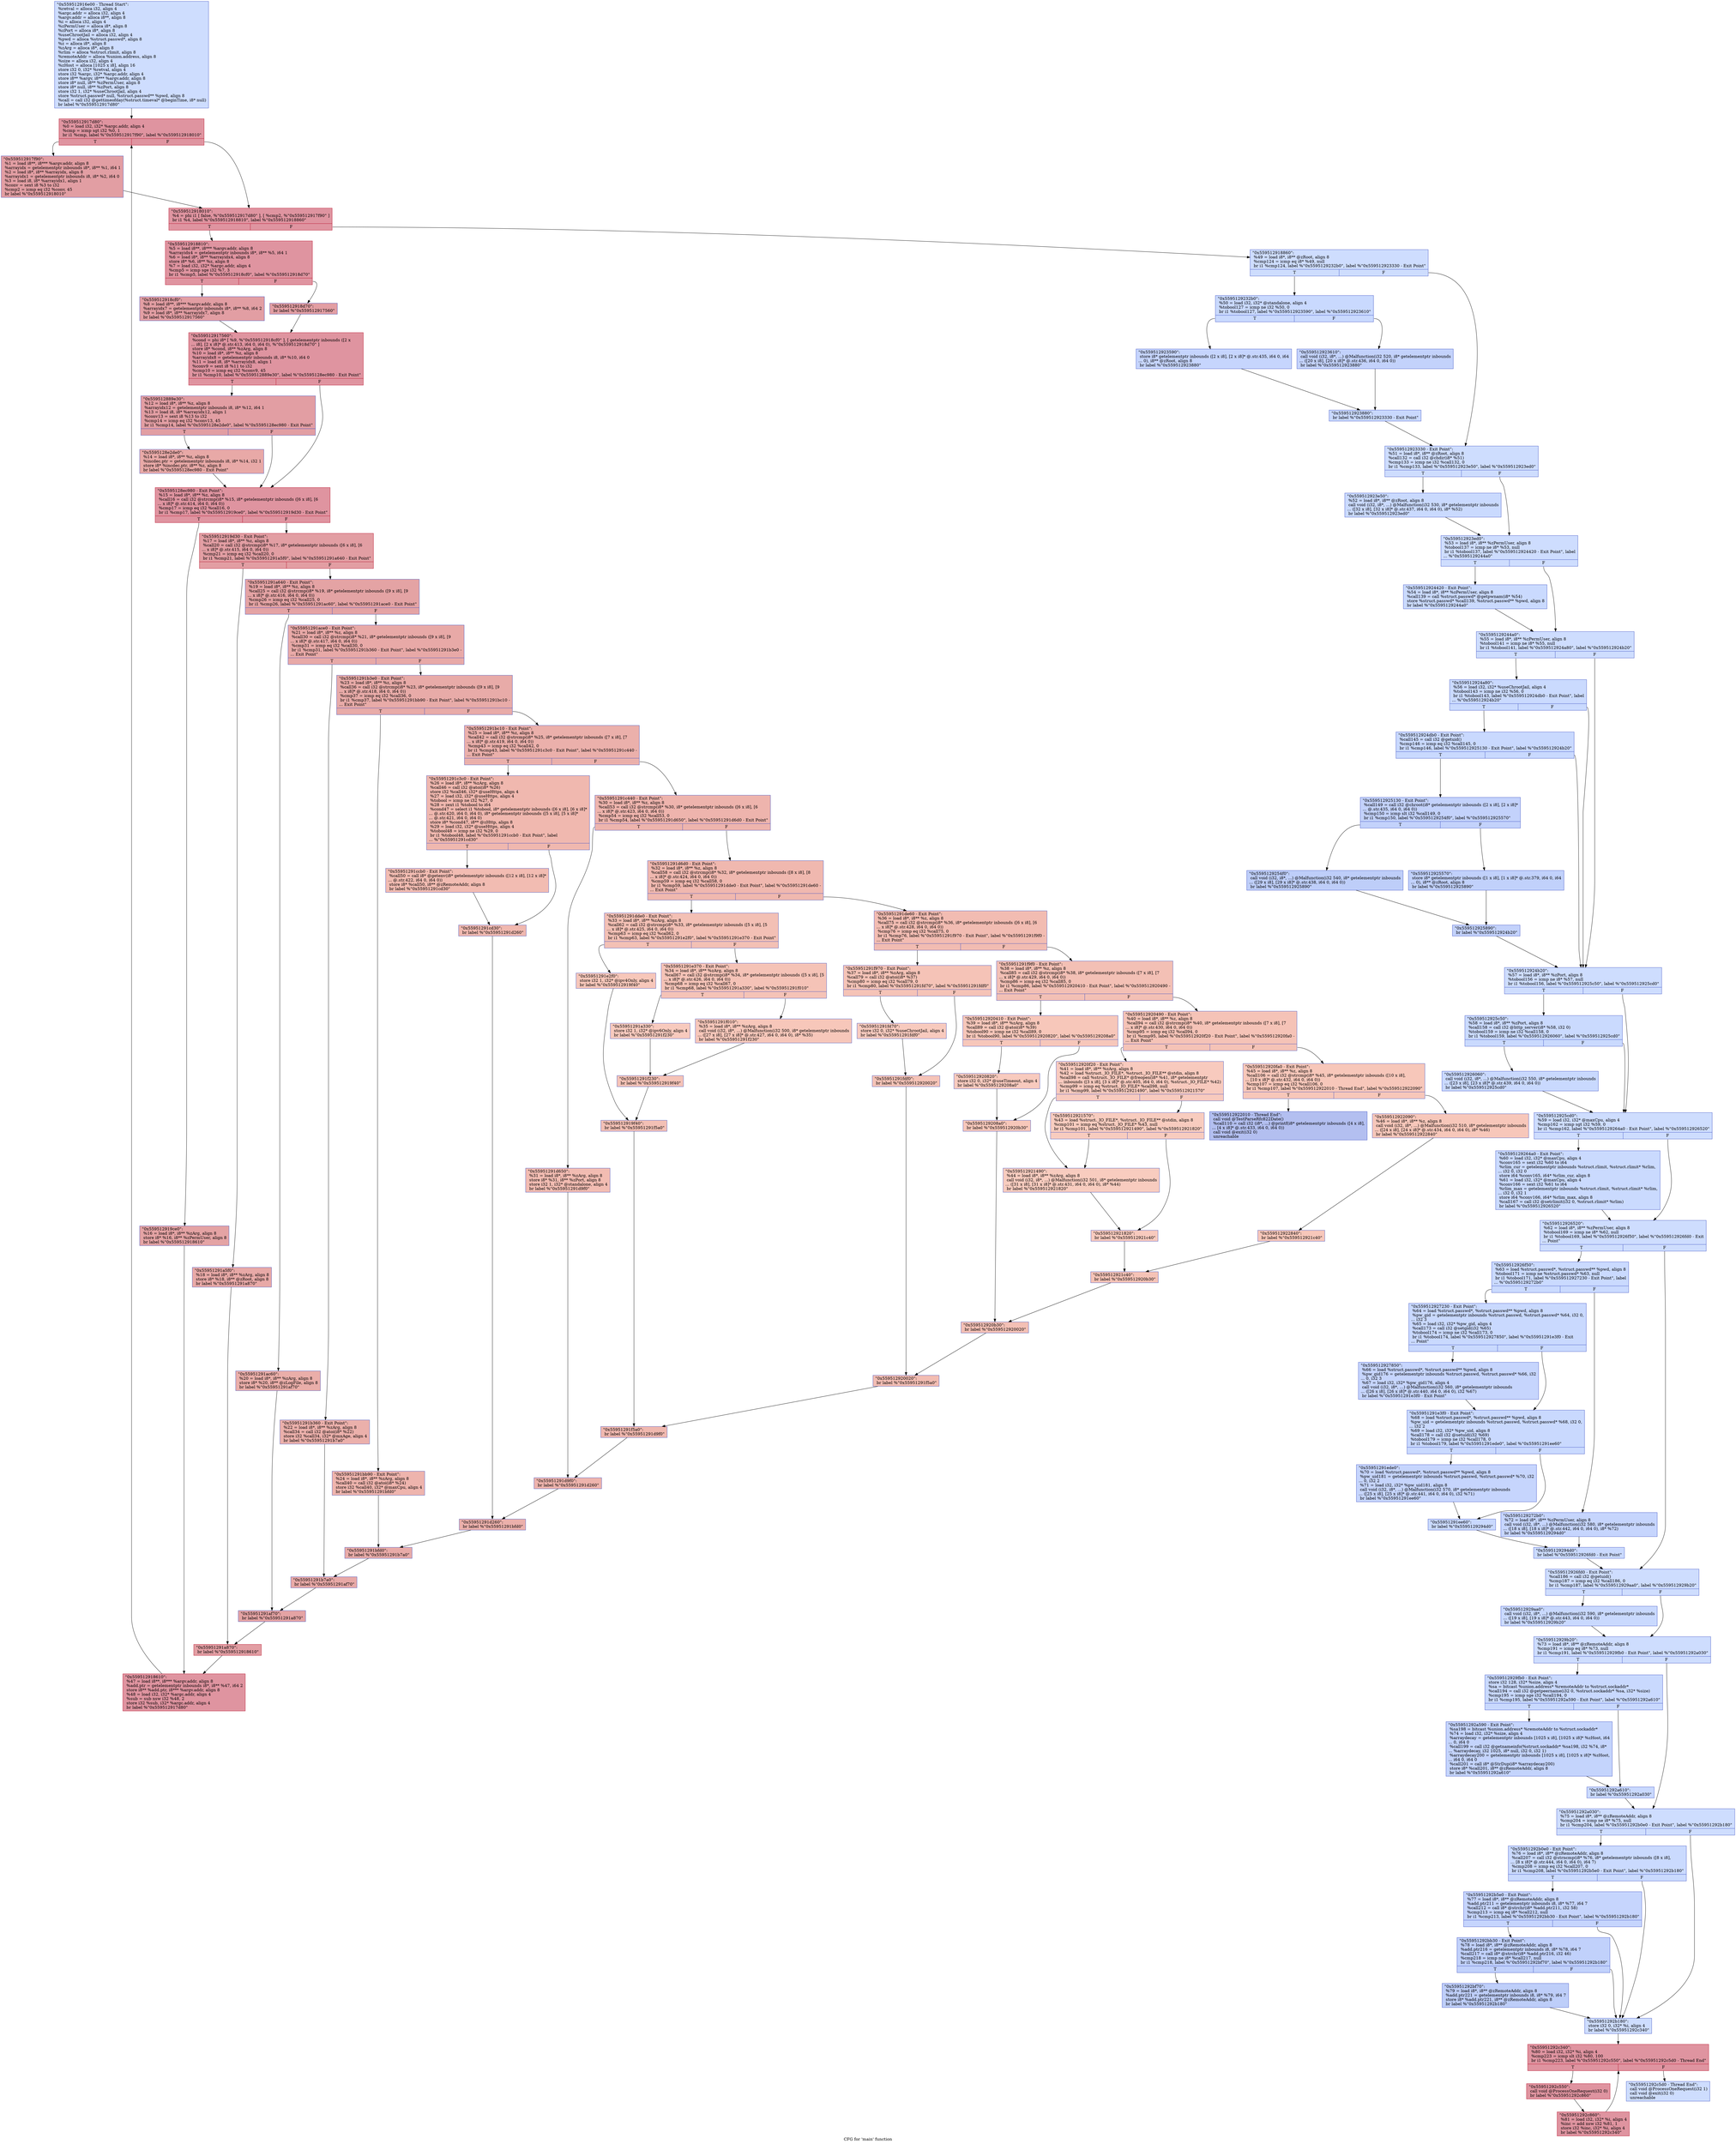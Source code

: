 digraph "CFG for 'main' function" {
	label="CFG for 'main' function";

	Node0x559512916e00 [shape=record,color="#3d50c3ff", style=filled, fillcolor="#8fb1fe70",label="{\"0x559512916e00 - Thread Start\":\l  %retval = alloca i32, align 4\l  %argc.addr = alloca i32, align 4\l  %argv.addr = alloca i8**, align 8\l  %i = alloca i32, align 4\l  %zPermUser = alloca i8*, align 8\l  %zPort = alloca i8*, align 8\l  %useChrootJail = alloca i32, align 4\l  %pwd = alloca %struct.passwd*, align 8\l  %z = alloca i8*, align 8\l  %zArg = alloca i8*, align 8\l  %rlim = alloca %struct.rlimit, align 8\l  %remoteAddr = alloca %union.address, align 8\l  %size = alloca i32, align 4\l  %zHost = alloca [1025 x i8], align 16\l  store i32 0, i32* %retval, align 4\l  store i32 %argc, i32* %argc.addr, align 4\l  store i8** %argv, i8*** %argv.addr, align 8\l  store i8* null, i8** %zPermUser, align 8\l  store i8* null, i8** %zPort, align 8\l  store i32 1, i32* %useChrootJail, align 4\l  store %struct.passwd* null, %struct.passwd** %pwd, align 8\l  %call = call i32 @gettimeofday(%struct.timeval* @beginTime, i8* null)\l  br label %\"0x559512917d80\"\l}"];
	Node0x559512916e00 -> Node0x559512917d80;
	Node0x559512917d80 [shape=record,color="#b70d28ff", style=filled, fillcolor="#b70d2870",label="{\"0x559512917d80\":                                 \l  %0 = load i32, i32* %argc.addr, align 4\l  %cmp = icmp sgt i32 %0, 1\l  br i1 %cmp, label %\"0x559512917f90\", label %\"0x559512918010\"\l|{<s0>T|<s1>F}}"];
	Node0x559512917d80:s0 -> Node0x559512917f90;
	Node0x559512917d80:s1 -> Node0x559512918010;
	Node0x559512917f90 [shape=record,color="#3d50c3ff", style=filled, fillcolor="#be242e70",label="{\"0x559512917f90\":                                 \l  %1 = load i8**, i8*** %argv.addr, align 8\l  %arrayidx = getelementptr inbounds i8*, i8** %1, i64 1\l  %2 = load i8*, i8** %arrayidx, align 8\l  %arrayidx1 = getelementptr inbounds i8, i8* %2, i64 0\l  %3 = load i8, i8* %arrayidx1, align 1\l  %conv = sext i8 %3 to i32\l  %cmp2 = icmp eq i32 %conv, 45\l  br label %\"0x559512918010\"\l}"];
	Node0x559512917f90 -> Node0x559512918010;
	Node0x559512918010 [shape=record,color="#b70d28ff", style=filled, fillcolor="#b70d2870",label="{\"0x559512918010\":                                 \l  %4 = phi i1 [ false, %\"0x559512917d80\" ], [ %cmp2, %\"0x559512917f90\" ]\l  br i1 %4, label %\"0x559512918810\", label %\"0x559512918860\"\l|{<s0>T|<s1>F}}"];
	Node0x559512918010:s0 -> Node0x559512918810;
	Node0x559512918010:s1 -> Node0x559512918860;
	Node0x559512918810 [shape=record,color="#b70d28ff", style=filled, fillcolor="#b70d2870",label="{\"0x559512918810\":                                 \l  %5 = load i8**, i8*** %argv.addr, align 8\l  %arrayidx4 = getelementptr inbounds i8*, i8** %5, i64 1\l  %6 = load i8*, i8** %arrayidx4, align 8\l  store i8* %6, i8** %z, align 8\l  %7 = load i32, i32* %argc.addr, align 4\l  %cmp5 = icmp sge i32 %7, 3\l  br i1 %cmp5, label %\"0x559512918cf0\", label %\"0x559512918d70\"\l|{<s0>T|<s1>F}}"];
	Node0x559512918810:s0 -> Node0x559512918cf0;
	Node0x559512918810:s1 -> Node0x559512918d70;
	Node0x559512918cf0 [shape=record,color="#3d50c3ff", style=filled, fillcolor="#be242e70",label="{\"0x559512918cf0\":                                 \l  %8 = load i8**, i8*** %argv.addr, align 8\l  %arrayidx7 = getelementptr inbounds i8*, i8** %8, i64 2\l  %9 = load i8*, i8** %arrayidx7, align 8\l  br label %\"0x559512917560\"\l}"];
	Node0x559512918cf0 -> Node0x559512917560;
	Node0x559512918d70 [shape=record,color="#3d50c3ff", style=filled, fillcolor="#be242e70",label="{\"0x559512918d70\":                                 \l  br label %\"0x559512917560\"\l}"];
	Node0x559512918d70 -> Node0x559512917560;
	Node0x559512917560 [shape=record,color="#b70d28ff", style=filled, fillcolor="#b70d2870",label="{\"0x559512917560\":                                 \l  %cond = phi i8* [ %9, %\"0x559512918cf0\" ], [ getelementptr inbounds ([2 x\l... i8], [2 x i8]* @.str.413, i64 0, i64 0), %\"0x559512918d70\" ]\l  store i8* %cond, i8** %zArg, align 8\l  %10 = load i8*, i8** %z, align 8\l  %arrayidx8 = getelementptr inbounds i8, i8* %10, i64 0\l  %11 = load i8, i8* %arrayidx8, align 1\l  %conv9 = sext i8 %11 to i32\l  %cmp10 = icmp eq i32 %conv9, 45\l  br i1 %cmp10, label %\"0x559512889e30\", label %\"0x5595128ec980 - Exit Point\"\l|{<s0>T|<s1>F}}"];
	Node0x559512917560:s0 -> Node0x559512889e30;
	Node0x559512917560:s1 -> Node0x5595128ec980;
	Node0x559512889e30 [shape=record,color="#3d50c3ff", style=filled, fillcolor="#be242e70",label="{\"0x559512889e30\":                                 \l  %12 = load i8*, i8** %z, align 8\l  %arrayidx12 = getelementptr inbounds i8, i8* %12, i64 1\l  %13 = load i8, i8* %arrayidx12, align 1\l  %conv13 = sext i8 %13 to i32\l  %cmp14 = icmp eq i32 %conv13, 45\l  br i1 %cmp14, label %\"0x5595128e2de0\", label %\"0x5595128ec980 - Exit Point\"\l|{<s0>T|<s1>F}}"];
	Node0x559512889e30:s0 -> Node0x5595128e2de0;
	Node0x559512889e30:s1 -> Node0x5595128ec980;
	Node0x5595128e2de0 [shape=record,color="#3d50c3ff", style=filled, fillcolor="#ca3b3770",label="{\"0x5595128e2de0\":                                 \l  %14 = load i8*, i8** %z, align 8\l  %incdec.ptr = getelementptr inbounds i8, i8* %14, i32 1\l  store i8* %incdec.ptr, i8** %z, align 8\l  br label %\"0x5595128ec980 - Exit Point\"\l}"];
	Node0x5595128e2de0 -> Node0x5595128ec980;
	Node0x5595128ec980 [shape=record,color="#b70d28ff", style=filled, fillcolor="#b70d2870",label="{\"0x5595128ec980 - Exit Point\":                    \l  %15 = load i8*, i8** %z, align 8\l  %call16 = call i32 @strcmp(i8* %15, i8* getelementptr inbounds ([6 x i8], [6\l... x i8]* @.str.414, i64 0, i64 0))\l  %cmp17 = icmp eq i32 %call16, 0\l  br i1 %cmp17, label %\"0x559512919ce0\", label %\"0x559512919d30 - Exit Point\"\l|{<s0>T|<s1>F}}"];
	Node0x5595128ec980:s0 -> Node0x559512919ce0;
	Node0x5595128ec980:s1 -> Node0x559512919d30;
	Node0x559512919ce0 [shape=record,color="#3d50c3ff", style=filled, fillcolor="#c32e3170",label="{\"0x559512919ce0\":                                 \l  %16 = load i8*, i8** %zArg, align 8\l  store i8* %16, i8** %zPermUser, align 8\l  br label %\"0x559512918610\"\l}"];
	Node0x559512919ce0 -> Node0x559512918610;
	Node0x559512919d30 [shape=record,color="#b70d28ff", style=filled, fillcolor="#be242e70",label="{\"0x559512919d30 - Exit Point\":                    \l  %17 = load i8*, i8** %z, align 8\l  %call20 = call i32 @strcmp(i8* %17, i8* getelementptr inbounds ([6 x i8], [6\l... x i8]* @.str.415, i64 0, i64 0))\l  %cmp21 = icmp eq i32 %call20, 0\l  br i1 %cmp21, label %\"0x55951291a5f0\", label %\"0x55951291a640 - Exit Point\"\l|{<s0>T|<s1>F}}"];
	Node0x559512919d30:s0 -> Node0x55951291a5f0;
	Node0x559512919d30:s1 -> Node0x55951291a640;
	Node0x55951291a5f0 [shape=record,color="#3d50c3ff", style=filled, fillcolor="#ca3b3770",label="{\"0x55951291a5f0\":                                 \l  %18 = load i8*, i8** %zArg, align 8\l  store i8* %18, i8** @zRoot, align 8\l  br label %\"0x55951291a870\"\l}"];
	Node0x55951291a5f0 -> Node0x55951291a870;
	Node0x55951291a640 [shape=record,color="#3d50c3ff", style=filled, fillcolor="#c32e3170",label="{\"0x55951291a640 - Exit Point\":                    \l  %19 = load i8*, i8** %z, align 8\l  %call25 = call i32 @strcmp(i8* %19, i8* getelementptr inbounds ([9 x i8], [9\l... x i8]* @.str.416, i64 0, i64 0))\l  %cmp26 = icmp eq i32 %call25, 0\l  br i1 %cmp26, label %\"0x55951291ac60\", label %\"0x55951291ace0 - Exit Point\"\l|{<s0>T|<s1>F}}"];
	Node0x55951291a640:s0 -> Node0x55951291ac60;
	Node0x55951291a640:s1 -> Node0x55951291ace0;
	Node0x55951291ac60 [shape=record,color="#3d50c3ff", style=filled, fillcolor="#d0473d70",label="{\"0x55951291ac60\":                                 \l  %20 = load i8*, i8** %zArg, align 8\l  store i8* %20, i8** @zLogFile, align 8\l  br label %\"0x55951291af70\"\l}"];
	Node0x55951291ac60 -> Node0x55951291af70;
	Node0x55951291ace0 [shape=record,color="#3d50c3ff", style=filled, fillcolor="#ca3b3770",label="{\"0x55951291ace0 - Exit Point\":                    \l  %21 = load i8*, i8** %z, align 8\l  %call30 = call i32 @strcmp(i8* %21, i8* getelementptr inbounds ([9 x i8], [9\l... x i8]* @.str.417, i64 0, i64 0))\l  %cmp31 = icmp eq i32 %call30, 0\l  br i1 %cmp31, label %\"0x55951291b360 - Exit Point\", label %\"0x55951291b3e0 -\l... Exit Point\"\l|{<s0>T|<s1>F}}"];
	Node0x55951291ace0:s0 -> Node0x55951291b360;
	Node0x55951291ace0:s1 -> Node0x55951291b3e0;
	Node0x55951291b360 [shape=record,color="#3d50c3ff", style=filled, fillcolor="#d24b4070",label="{\"0x55951291b360 - Exit Point\":                    \l  %22 = load i8*, i8** %zArg, align 8\l  %call34 = call i32 @atoi(i8* %22)\l  store i32 %call34, i32* @mxAge, align 4\l  br label %\"0x55951291b7a0\"\l}"];
	Node0x55951291b360 -> Node0x55951291b7a0;
	Node0x55951291b3e0 [shape=record,color="#3d50c3ff", style=filled, fillcolor="#cc403a70",label="{\"0x55951291b3e0 - Exit Point\":                    \l  %23 = load i8*, i8** %z, align 8\l  %call36 = call i32 @strcmp(i8* %23, i8* getelementptr inbounds ([9 x i8], [9\l... x i8]* @.str.418, i64 0, i64 0))\l  %cmp37 = icmp eq i32 %call36, 0\l  br i1 %cmp37, label %\"0x55951291bb90 - Exit Point\", label %\"0x55951291bc10 -\l... Exit Point\"\l|{<s0>T|<s1>F}}"];
	Node0x55951291b3e0:s0 -> Node0x55951291bb90;
	Node0x55951291b3e0:s1 -> Node0x55951291bc10;
	Node0x55951291bb90 [shape=record,color="#3d50c3ff", style=filled, fillcolor="#d8564670",label="{\"0x55951291bb90 - Exit Point\":                    \l  %24 = load i8*, i8** %zArg, align 8\l  %call40 = call i32 @atoi(i8* %24)\l  store i32 %call40, i32* @maxCpu, align 4\l  br label %\"0x55951291bfd0\"\l}"];
	Node0x55951291bb90 -> Node0x55951291bfd0;
	Node0x55951291bc10 [shape=record,color="#3d50c3ff", style=filled, fillcolor="#d24b4070",label="{\"0x55951291bc10 - Exit Point\":                    \l  %25 = load i8*, i8** %z, align 8\l  %call42 = call i32 @strcmp(i8* %25, i8* getelementptr inbounds ([7 x i8], [7\l... x i8]* @.str.419, i64 0, i64 0))\l  %cmp43 = icmp eq i32 %call42, 0\l  br i1 %cmp43, label %\"0x55951291c3c0 - Exit Point\", label %\"0x55951291c440 -\l... Exit Point\"\l|{<s0>T|<s1>F}}"];
	Node0x55951291bc10:s0 -> Node0x55951291c3c0;
	Node0x55951291bc10:s1 -> Node0x55951291c440;
	Node0x55951291c3c0 [shape=record,color="#3d50c3ff", style=filled, fillcolor="#dc5d4a70",label="{\"0x55951291c3c0 - Exit Point\":                    \l  %26 = load i8*, i8** %zArg, align 8\l  %call46 = call i32 @atoi(i8* %26)\l  store i32 %call46, i32* @useHttps, align 4\l  %27 = load i32, i32* @useHttps, align 4\l  %tobool = icmp ne i32 %27, 0\l  %28 = zext i1 %tobool to i64\l  %cond47 = select i1 %tobool, i8* getelementptr inbounds ([6 x i8], [6 x i8]*\l... @.str.420, i64 0, i64 0), i8* getelementptr inbounds ([5 x i8], [5 x i8]*\l... @.str.421, i64 0, i64 0)\l  store i8* %cond47, i8** @zHttp, align 8\l  %29 = load i32, i32* @useHttps, align 4\l  %tobool48 = icmp ne i32 %29, 0\l  br i1 %tobool48, label %\"0x55951291ccb0 - Exit Point\", label\l... %\"0x55951291cd30\"\l|{<s0>T|<s1>F}}"];
	Node0x55951291c3c0:s0 -> Node0x55951291ccb0;
	Node0x55951291c3c0:s1 -> Node0x55951291cd30;
	Node0x55951291ccb0 [shape=record,color="#3d50c3ff", style=filled, fillcolor="#e1675170",label="{\"0x55951291ccb0 - Exit Point\":                    \l  %call50 = call i8* @getenv(i8* getelementptr inbounds ([12 x i8], [12 x i8]*\l... @.str.422, i64 0, i64 0))\l  store i8* %call50, i8** @zRemoteAddr, align 8\l  br label %\"0x55951291cd30\"\l}"];
	Node0x55951291ccb0 -> Node0x55951291cd30;
	Node0x55951291cd30 [shape=record,color="#3d50c3ff", style=filled, fillcolor="#dc5d4a70",label="{\"0x55951291cd30\":                                 \l  br label %\"0x55951291d260\"\l}"];
	Node0x55951291cd30 -> Node0x55951291d260;
	Node0x55951291c440 [shape=record,color="#3d50c3ff", style=filled, fillcolor="#d8564670",label="{\"0x55951291c440 - Exit Point\":                    \l  %30 = load i8*, i8** %z, align 8\l  %call53 = call i32 @strcmp(i8* %30, i8* getelementptr inbounds ([6 x i8], [6\l... x i8]* @.str.423, i64 0, i64 0))\l  %cmp54 = icmp eq i32 %call53, 0\l  br i1 %cmp54, label %\"0x55951291d650\", label %\"0x55951291d6d0 - Exit Point\"\l|{<s0>T|<s1>F}}"];
	Node0x55951291c440:s0 -> Node0x55951291d650;
	Node0x55951291c440:s1 -> Node0x55951291d6d0;
	Node0x55951291d650 [shape=record,color="#3d50c3ff", style=filled, fillcolor="#e1675170",label="{\"0x55951291d650\":                                 \l  %31 = load i8*, i8** %zArg, align 8\l  store i8* %31, i8** %zPort, align 8\l  store i32 1, i32* @standalone, align 4\l  br label %\"0x55951291d9f0\"\l}"];
	Node0x55951291d650 -> Node0x55951291d9f0;
	Node0x55951291d6d0 [shape=record,color="#3d50c3ff", style=filled, fillcolor="#dc5d4a70",label="{\"0x55951291d6d0 - Exit Point\":                    \l  %32 = load i8*, i8** %z, align 8\l  %call58 = call i32 @strcmp(i8* %32, i8* getelementptr inbounds ([8 x i8], [8\l... x i8]* @.str.424, i64 0, i64 0))\l  %cmp59 = icmp eq i32 %call58, 0\l  br i1 %cmp59, label %\"0x55951291dde0 - Exit Point\", label %\"0x55951291de60 -\l... Exit Point\"\l|{<s0>T|<s1>F}}"];
	Node0x55951291d6d0:s0 -> Node0x55951291dde0;
	Node0x55951291d6d0:s1 -> Node0x55951291de60;
	Node0x55951291dde0 [shape=record,color="#3d50c3ff", style=filled, fillcolor="#e5705870",label="{\"0x55951291dde0 - Exit Point\":                    \l  %33 = load i8*, i8** %zArg, align 8\l  %call62 = call i32 @strcmp(i8* %33, i8* getelementptr inbounds ([5 x i8], [5\l... x i8]* @.str.425, i64 0, i64 0))\l  %cmp63 = icmp eq i32 %call62, 0\l  br i1 %cmp63, label %\"0x55951291e2f0\", label %\"0x55951291e370 - Exit Point\"\l|{<s0>T|<s1>F}}"];
	Node0x55951291dde0:s0 -> Node0x55951291e2f0;
	Node0x55951291dde0:s1 -> Node0x55951291e370;
	Node0x55951291e2f0 [shape=record,color="#3d50c3ff", style=filled, fillcolor="#ec7f6370",label="{\"0x55951291e2f0\":                                 \l  store i32 1, i32* @ipv4Only, align 4\l  br label %\"0x559512919f40\"\l}"];
	Node0x55951291e2f0 -> Node0x559512919f40;
	Node0x55951291e370 [shape=record,color="#3d50c3ff", style=filled, fillcolor="#e8765c70",label="{\"0x55951291e370 - Exit Point\":                    \l  %34 = load i8*, i8** %zArg, align 8\l  %call67 = call i32 @strcmp(i8* %34, i8* getelementptr inbounds ([5 x i8], [5\l... x i8]* @.str.426, i64 0, i64 0))\l  %cmp68 = icmp eq i32 %call67, 0\l  br i1 %cmp68, label %\"0x55951291a330\", label %\"0x55951291f010\"\l|{<s0>T|<s1>F}}"];
	Node0x55951291e370:s0 -> Node0x55951291a330;
	Node0x55951291e370:s1 -> Node0x55951291f010;
	Node0x55951291a330 [shape=record,color="#3d50c3ff", style=filled, fillcolor="#ef886b70",label="{\"0x55951291a330\":                                 \l  store i32 1, i32* @ipv6Only, align 4\l  br label %\"0x55951291f230\"\l}"];
	Node0x55951291a330 -> Node0x55951291f230;
	Node0x55951291f010 [shape=record,color="#3d50c3ff", style=filled, fillcolor="#ec7f6370",label="{\"0x55951291f010\":                                 \l  %35 = load i8*, i8** %zArg, align 8\l  call void (i32, i8*, ...) @Malfunction(i32 500, i8* getelementptr inbounds\l... ([27 x i8], [27 x i8]* @.str.427, i64 0, i64 0), i8* %35)\l  br label %\"0x55951291f230\"\l}"];
	Node0x55951291f010 -> Node0x55951291f230;
	Node0x55951291f230 [shape=record,color="#3d50c3ff", style=filled, fillcolor="#e8765c70",label="{\"0x55951291f230\":                                 \l  br label %\"0x559512919f40\"\l}"];
	Node0x55951291f230 -> Node0x559512919f40;
	Node0x559512919f40 [shape=record,color="#3d50c3ff", style=filled, fillcolor="#e5705870",label="{\"0x559512919f40\":                                 \l  br label %\"0x55951291f5a0\"\l}"];
	Node0x559512919f40 -> Node0x55951291f5a0;
	Node0x55951291de60 [shape=record,color="#3d50c3ff", style=filled, fillcolor="#e1675170",label="{\"0x55951291de60 - Exit Point\":                    \l  %36 = load i8*, i8** %z, align 8\l  %call75 = call i32 @strcmp(i8* %36, i8* getelementptr inbounds ([6 x i8], [6\l... x i8]* @.str.428, i64 0, i64 0))\l  %cmp76 = icmp eq i32 %call75, 0\l  br i1 %cmp76, label %\"0x55951291f970 - Exit Point\", label %\"0x55951291f9f0 -\l... Exit Point\"\l|{<s0>T|<s1>F}}"];
	Node0x55951291de60:s0 -> Node0x55951291f970;
	Node0x55951291de60:s1 -> Node0x55951291f9f0;
	Node0x55951291f970 [shape=record,color="#3d50c3ff", style=filled, fillcolor="#e8765c70",label="{\"0x55951291f970 - Exit Point\":                    \l  %37 = load i8*, i8** %zArg, align 8\l  %call79 = call i32 @atoi(i8* %37)\l  %cmp80 = icmp eq i32 %call79, 0\l  br i1 %cmp80, label %\"0x55951291fd70\", label %\"0x55951291fdf0\"\l|{<s0>T|<s1>F}}"];
	Node0x55951291f970:s0 -> Node0x55951291fd70;
	Node0x55951291f970:s1 -> Node0x55951291fdf0;
	Node0x55951291fd70 [shape=record,color="#3d50c3ff", style=filled, fillcolor="#ef886b70",label="{\"0x55951291fd70\":                                 \l  store i32 0, i32* %useChrootJail, align 4\l  br label %\"0x55951291fdf0\"\l}"];
	Node0x55951291fd70 -> Node0x55951291fdf0;
	Node0x55951291fdf0 [shape=record,color="#3d50c3ff", style=filled, fillcolor="#e8765c70",label="{\"0x55951291fdf0\":                                 \l  br label %\"0x559512920020\"\l}"];
	Node0x55951291fdf0 -> Node0x559512920020;
	Node0x55951291f9f0 [shape=record,color="#3d50c3ff", style=filled, fillcolor="#e5705870",label="{\"0x55951291f9f0 - Exit Point\":                    \l  %38 = load i8*, i8** %z, align 8\l  %call85 = call i32 @strcmp(i8* %38, i8* getelementptr inbounds ([7 x i8], [7\l... x i8]* @.str.429, i64 0, i64 0))\l  %cmp86 = icmp eq i32 %call85, 0\l  br i1 %cmp86, label %\"0x559512920410 - Exit Point\", label %\"0x559512920490 -\l... Exit Point\"\l|{<s0>T|<s1>F}}"];
	Node0x55951291f9f0:s0 -> Node0x559512920410;
	Node0x55951291f9f0:s1 -> Node0x559512920490;
	Node0x559512920410 [shape=record,color="#3d50c3ff", style=filled, fillcolor="#ec7f6370",label="{\"0x559512920410 - Exit Point\":                    \l  %39 = load i8*, i8** %zArg, align 8\l  %call89 = call i32 @atoi(i8* %39)\l  %tobool90 = icmp ne i32 %call89, 0\l  br i1 %tobool90, label %\"0x559512920820\", label %\"0x5595129208a0\"\l|{<s0>T|<s1>F}}"];
	Node0x559512920410:s0 -> Node0x559512920820;
	Node0x559512920410:s1 -> Node0x5595129208a0;
	Node0x559512920820 [shape=record,color="#3d50c3ff", style=filled, fillcolor="#ef886b70",label="{\"0x559512920820\":                                 \l  store i32 0, i32* @useTimeout, align 4\l  br label %\"0x5595129208a0\"\l}"];
	Node0x559512920820 -> Node0x5595129208a0;
	Node0x5595129208a0 [shape=record,color="#3d50c3ff", style=filled, fillcolor="#ec7f6370",label="{\"0x5595129208a0\":                                 \l  br label %\"0x559512920b30\"\l}"];
	Node0x5595129208a0 -> Node0x559512920b30;
	Node0x559512920490 [shape=record,color="#3d50c3ff", style=filled, fillcolor="#e8765c70",label="{\"0x559512920490 - Exit Point\":                    \l  %40 = load i8*, i8** %z, align 8\l  %call94 = call i32 @strcmp(i8* %40, i8* getelementptr inbounds ([7 x i8], [7\l... x i8]* @.str.430, i64 0, i64 0))\l  %cmp95 = icmp eq i32 %call94, 0\l  br i1 %cmp95, label %\"0x559512920f20 - Exit Point\", label %\"0x559512920fa0 -\l... Exit Point\"\l|{<s0>T|<s1>F}}"];
	Node0x559512920490:s0 -> Node0x559512920f20;
	Node0x559512920490:s1 -> Node0x559512920fa0;
	Node0x559512920f20 [shape=record,color="#3d50c3ff", style=filled, fillcolor="#ef886b70",label="{\"0x559512920f20 - Exit Point\":                    \l  %41 = load i8*, i8** %zArg, align 8\l  %42 = load %struct._IO_FILE*, %struct._IO_FILE** @stdin, align 8\l  %call98 = call %struct._IO_FILE* @freopen(i8* %41, i8* getelementptr\l... inbounds ([3 x i8], [3 x i8]* @.str.405, i64 0, i64 0), %struct._IO_FILE* %42)\l  %cmp99 = icmp eq %struct._IO_FILE* %call98, null\l  br i1 %cmp99, label %\"0x559512921490\", label %\"0x559512921570\"\l|{<s0>T|<s1>F}}"];
	Node0x559512920f20:s0 -> Node0x559512921490;
	Node0x559512920f20:s1 -> Node0x559512921570;
	Node0x559512921570 [shape=record,color="#3d50c3ff", style=filled, fillcolor="#f08b6e70",label="{\"0x559512921570\":                                 \l  %43 = load %struct._IO_FILE*, %struct._IO_FILE** @stdin, align 8\l  %cmp101 = icmp eq %struct._IO_FILE* %43, null\l  br i1 %cmp101, label %\"0x559512921490\", label %\"0x559512921820\"\l|{<s0>T|<s1>F}}"];
	Node0x559512921570:s0 -> Node0x559512921490;
	Node0x559512921570:s1 -> Node0x559512921820;
	Node0x559512921490 [shape=record,color="#3d50c3ff", style=filled, fillcolor="#f08b6e70",label="{\"0x559512921490\":                                 \l  %44 = load i8*, i8** %zArg, align 8\l  call void (i32, i8*, ...) @Malfunction(i32 501, i8* getelementptr inbounds\l... ([31 x i8], [31 x i8]* @.str.431, i64 0, i64 0), i8* %44)\l  br label %\"0x559512921820\"\l}"];
	Node0x559512921490 -> Node0x559512921820;
	Node0x559512921820 [shape=record,color="#3d50c3ff", style=filled, fillcolor="#ef886b70",label="{\"0x559512921820\":                                 \l  br label %\"0x559512921c40\"\l}"];
	Node0x559512921820 -> Node0x559512921c40;
	Node0x559512920fa0 [shape=record,color="#3d50c3ff", style=filled, fillcolor="#ec7f6370",label="{\"0x559512920fa0 - Exit Point\":                    \l  %45 = load i8*, i8** %z, align 8\l  %call106 = call i32 @strcmp(i8* %45, i8* getelementptr inbounds ([10 x i8],\l... [10 x i8]* @.str.432, i64 0, i64 0))\l  %cmp107 = icmp eq i32 %call106, 0\l  br i1 %cmp107, label %\"0x559512922010 - Thread End\", label %\"0x559512922090\"\l|{<s0>T|<s1>F}}"];
	Node0x559512920fa0:s0 -> Node0x559512922010;
	Node0x559512920fa0:s1 -> Node0x559512922090;
	Node0x559512922010 [shape=record,color="#3d50c3ff", style=filled, fillcolor="#536edd70",label="{\"0x559512922010 - Thread End\":                    \l  call void @TestParseRfc822Date()\l  %call110 = call i32 (i8*, ...) @printf(i8* getelementptr inbounds ([4 x i8],\l... [4 x i8]* @.str.433, i64 0, i64 0))\l  call void @exit(i32 0)\l  unreachable\l}"];
	Node0x559512922090 [shape=record,color="#3d50c3ff", style=filled, fillcolor="#ec7f6370",label="{\"0x559512922090\":                                 \l  %46 = load i8*, i8** %z, align 8\l  call void (i32, i8*, ...) @Malfunction(i32 510, i8* getelementptr inbounds\l... ([24 x i8], [24 x i8]* @.str.434, i64 0, i64 0), i8* %46)\l  br label %\"0x559512922840\"\l}"];
	Node0x559512922090 -> Node0x559512922840;
	Node0x559512922840 [shape=record,color="#3d50c3ff", style=filled, fillcolor="#ec7f6370",label="{\"0x559512922840\":                                 \l  br label %\"0x559512921c40\"\l}"];
	Node0x559512922840 -> Node0x559512921c40;
	Node0x559512921c40 [shape=record,color="#3d50c3ff", style=filled, fillcolor="#e8765c70",label="{\"0x559512921c40\":                                 \l  br label %\"0x559512920b30\"\l}"];
	Node0x559512921c40 -> Node0x559512920b30;
	Node0x559512920b30 [shape=record,color="#3d50c3ff", style=filled, fillcolor="#e5705870",label="{\"0x559512920b30\":                                 \l  br label %\"0x559512920020\"\l}"];
	Node0x559512920b30 -> Node0x559512920020;
	Node0x559512920020 [shape=record,color="#3d50c3ff", style=filled, fillcolor="#e1675170",label="{\"0x559512920020\":                                 \l  br label %\"0x55951291f5a0\"\l}"];
	Node0x559512920020 -> Node0x55951291f5a0;
	Node0x55951291f5a0 [shape=record,color="#3d50c3ff", style=filled, fillcolor="#dc5d4a70",label="{\"0x55951291f5a0\":                                 \l  br label %\"0x55951291d9f0\"\l}"];
	Node0x55951291f5a0 -> Node0x55951291d9f0;
	Node0x55951291d9f0 [shape=record,color="#3d50c3ff", style=filled, fillcolor="#d8564670",label="{\"0x55951291d9f0\":                                 \l  br label %\"0x55951291d260\"\l}"];
	Node0x55951291d9f0 -> Node0x55951291d260;
	Node0x55951291d260 [shape=record,color="#3d50c3ff", style=filled, fillcolor="#d24b4070",label="{\"0x55951291d260\":                                 \l  br label %\"0x55951291bfd0\"\l}"];
	Node0x55951291d260 -> Node0x55951291bfd0;
	Node0x55951291bfd0 [shape=record,color="#3d50c3ff", style=filled, fillcolor="#cc403a70",label="{\"0x55951291bfd0\":                                 \l  br label %\"0x55951291b7a0\"\l}"];
	Node0x55951291bfd0 -> Node0x55951291b7a0;
	Node0x55951291b7a0 [shape=record,color="#3d50c3ff", style=filled, fillcolor="#ca3b3770",label="{\"0x55951291b7a0\":                                 \l  br label %\"0x55951291af70\"\l}"];
	Node0x55951291b7a0 -> Node0x55951291af70;
	Node0x55951291af70 [shape=record,color="#3d50c3ff", style=filled, fillcolor="#c32e3170",label="{\"0x55951291af70\":                                 \l  br label %\"0x55951291a870\"\l}"];
	Node0x55951291af70 -> Node0x55951291a870;
	Node0x55951291a870 [shape=record,color="#b70d28ff", style=filled, fillcolor="#be242e70",label="{\"0x55951291a870\":                                 \l  br label %\"0x559512918610\"\l}"];
	Node0x55951291a870 -> Node0x559512918610;
	Node0x559512918610 [shape=record,color="#b70d28ff", style=filled, fillcolor="#b70d2870",label="{\"0x559512918610\":                                 \l  %47 = load i8**, i8*** %argv.addr, align 8\l  %add.ptr = getelementptr inbounds i8*, i8** %47, i64 2\l  store i8** %add.ptr, i8*** %argv.addr, align 8\l  %48 = load i32, i32* %argc.addr, align 4\l  %sub = sub nsw i32 %48, 2\l  store i32 %sub, i32* %argc.addr, align 4\l  br label %\"0x559512917d80\"\l}"];
	Node0x559512918610 -> Node0x559512917d80;
	Node0x559512918860 [shape=record,color="#3d50c3ff", style=filled, fillcolor="#8fb1fe70",label="{\"0x559512918860\":                                 \l  %49 = load i8*, i8** @zRoot, align 8\l  %cmp124 = icmp eq i8* %49, null\l  br i1 %cmp124, label %\"0x5595129232b0\", label %\"0x559512923330 - Exit Point\"\l|{<s0>T|<s1>F}}"];
	Node0x559512918860:s0 -> Node0x5595129232b0;
	Node0x559512918860:s1 -> Node0x559512923330;
	Node0x5595129232b0 [shape=record,color="#3d50c3ff", style=filled, fillcolor="#85a8fc70",label="{\"0x5595129232b0\":                                 \l  %50 = load i32, i32* @standalone, align 4\l  %tobool127 = icmp ne i32 %50, 0\l  br i1 %tobool127, label %\"0x559512923590\", label %\"0x559512923610\"\l|{<s0>T|<s1>F}}"];
	Node0x5595129232b0:s0 -> Node0x559512923590;
	Node0x5595129232b0:s1 -> Node0x559512923610;
	Node0x559512923590 [shape=record,color="#3d50c3ff", style=filled, fillcolor="#7ea1fa70",label="{\"0x559512923590\":                                 \l  store i8* getelementptr inbounds ([2 x i8], [2 x i8]* @.str.435, i64 0, i64\l... 0), i8** @zRoot, align 8\l  br label %\"0x559512923880\"\l}"];
	Node0x559512923590 -> Node0x559512923880;
	Node0x559512923610 [shape=record,color="#3d50c3ff", style=filled, fillcolor="#779af770",label="{\"0x559512923610\":                                 \l  call void (i32, i8*, ...) @Malfunction(i32 520, i8* getelementptr inbounds\l... ([20 x i8], [20 x i8]* @.str.436, i64 0, i64 0))\l  br label %\"0x559512923880\"\l}"];
	Node0x559512923610 -> Node0x559512923880;
	Node0x559512923880 [shape=record,color="#3d50c3ff", style=filled, fillcolor="#85a8fc70",label="{\"0x559512923880\":                                 \l  br label %\"0x559512923330 - Exit Point\"\l}"];
	Node0x559512923880 -> Node0x559512923330;
	Node0x559512923330 [shape=record,color="#3d50c3ff", style=filled, fillcolor="#8fb1fe70",label="{\"0x559512923330 - Exit Point\":                    \l  %51 = load i8*, i8** @zRoot, align 8\l  %call132 = call i32 @chdir(i8* %51)\l  %cmp133 = icmp ne i32 %call132, 0\l  br i1 %cmp133, label %\"0x559512923e50\", label %\"0x559512923ed0\"\l|{<s0>T|<s1>F}}"];
	Node0x559512923330:s0 -> Node0x559512923e50;
	Node0x559512923330:s1 -> Node0x559512923ed0;
	Node0x559512923e50 [shape=record,color="#3d50c3ff", style=filled, fillcolor="#88abfd70",label="{\"0x559512923e50\":                                 \l  %52 = load i8*, i8** @zRoot, align 8\l  call void (i32, i8*, ...) @Malfunction(i32 530, i8* getelementptr inbounds\l... ([32 x i8], [32 x i8]* @.str.437, i64 0, i64 0), i8* %52)\l  br label %\"0x559512923ed0\"\l}"];
	Node0x559512923e50 -> Node0x559512923ed0;
	Node0x559512923ed0 [shape=record,color="#3d50c3ff", style=filled, fillcolor="#8fb1fe70",label="{\"0x559512923ed0\":                                 \l  %53 = load i8*, i8** %zPermUser, align 8\l  %tobool137 = icmp ne i8* %53, null\l  br i1 %tobool137, label %\"0x559512924420 - Exit Point\", label\l... %\"0x5595129244a0\"\l|{<s0>T|<s1>F}}"];
	Node0x559512923ed0:s0 -> Node0x559512924420;
	Node0x559512923ed0:s1 -> Node0x5595129244a0;
	Node0x559512924420 [shape=record,color="#3d50c3ff", style=filled, fillcolor="#88abfd70",label="{\"0x559512924420 - Exit Point\":                    \l  %54 = load i8*, i8** %zPermUser, align 8\l  %call139 = call %struct.passwd* @getpwnam(i8* %54)\l  store %struct.passwd* %call139, %struct.passwd** %pwd, align 8\l  br label %\"0x5595129244a0\"\l}"];
	Node0x559512924420 -> Node0x5595129244a0;
	Node0x5595129244a0 [shape=record,color="#3d50c3ff", style=filled, fillcolor="#8fb1fe70",label="{\"0x5595129244a0\":                                 \l  %55 = load i8*, i8** %zPermUser, align 8\l  %tobool141 = icmp ne i8* %55, null\l  br i1 %tobool141, label %\"0x559512924a80\", label %\"0x559512924b20\"\l|{<s0>T|<s1>F}}"];
	Node0x5595129244a0:s0 -> Node0x559512924a80;
	Node0x5595129244a0:s1 -> Node0x559512924b20;
	Node0x559512924a80 [shape=record,color="#3d50c3ff", style=filled, fillcolor="#88abfd70",label="{\"0x559512924a80\":                                 \l  %56 = load i32, i32* %useChrootJail, align 4\l  %tobool143 = icmp ne i32 %56, 0\l  br i1 %tobool143, label %\"0x559512924db0 - Exit Point\", label\l... %\"0x559512924b20\"\l|{<s0>T|<s1>F}}"];
	Node0x559512924a80:s0 -> Node0x559512924db0;
	Node0x559512924a80:s1 -> Node0x559512924b20;
	Node0x559512924db0 [shape=record,color="#3d50c3ff", style=filled, fillcolor="#85a8fc70",label="{\"0x559512924db0 - Exit Point\":                    \l  %call145 = call i32 @getuid()\l  %cmp146 = icmp eq i32 %call145, 0\l  br i1 %cmp146, label %\"0x559512925130 - Exit Point\", label %\"0x559512924b20\"\l|{<s0>T|<s1>F}}"];
	Node0x559512924db0:s0 -> Node0x559512925130;
	Node0x559512924db0:s1 -> Node0x559512924b20;
	Node0x559512925130 [shape=record,color="#3d50c3ff", style=filled, fillcolor="#779af770",label="{\"0x559512925130 - Exit Point\":                    \l  %call149 = call i32 @chroot(i8* getelementptr inbounds ([2 x i8], [2 x i8]*\l... @.str.435, i64 0, i64 0))\l  %cmp150 = icmp slt i32 %call149, 0\l  br i1 %cmp150, label %\"0x5595129254f0\", label %\"0x559512925570\"\l|{<s0>T|<s1>F}}"];
	Node0x559512925130:s0 -> Node0x5595129254f0;
	Node0x559512925130:s1 -> Node0x559512925570;
	Node0x5595129254f0 [shape=record,color="#3d50c3ff", style=filled, fillcolor="#6c8ff170",label="{\"0x5595129254f0\":                                 \l  call void (i32, i8*, ...) @Malfunction(i32 540, i8* getelementptr inbounds\l... ([29 x i8], [29 x i8]* @.str.438, i64 0, i64 0))\l  br label %\"0x559512925890\"\l}"];
	Node0x5595129254f0 -> Node0x559512925890;
	Node0x559512925570 [shape=record,color="#3d50c3ff", style=filled, fillcolor="#7396f570",label="{\"0x559512925570\":                                 \l  store i8* getelementptr inbounds ([1 x i8], [1 x i8]* @.str.379, i64 0, i64\l... 0), i8** @zRoot, align 8\l  br label %\"0x559512925890\"\l}"];
	Node0x559512925570 -> Node0x559512925890;
	Node0x559512925890 [shape=record,color="#3d50c3ff", style=filled, fillcolor="#779af770",label="{\"0x559512925890\":                                 \l  br label %\"0x559512924b20\"\l}"];
	Node0x559512925890 -> Node0x559512924b20;
	Node0x559512924b20 [shape=record,color="#3d50c3ff", style=filled, fillcolor="#8fb1fe70",label="{\"0x559512924b20\":                                 \l  %57 = load i8*, i8** %zPort, align 8\l  %tobool156 = icmp ne i8* %57, null\l  br i1 %tobool156, label %\"0x559512925c50\", label %\"0x559512925cd0\"\l|{<s0>T|<s1>F}}"];
	Node0x559512924b20:s0 -> Node0x559512925c50;
	Node0x559512924b20:s1 -> Node0x559512925cd0;
	Node0x559512925c50 [shape=record,color="#3d50c3ff", style=filled, fillcolor="#88abfd70",label="{\"0x559512925c50\":                                 \l  %58 = load i8*, i8** %zPort, align 8\l  %call158 = call i32 @http_server(i8* %58, i32 0)\l  %tobool159 = icmp ne i32 %call158, 0\l  br i1 %tobool159, label %\"0x559512926060\", label %\"0x559512925cd0\"\l|{<s0>T|<s1>F}}"];
	Node0x559512925c50:s0 -> Node0x559512926060;
	Node0x559512925c50:s1 -> Node0x559512925cd0;
	Node0x559512926060 [shape=record,color="#3d50c3ff", style=filled, fillcolor="#85a8fc70",label="{\"0x559512926060\":                                 \l  call void (i32, i8*, ...) @Malfunction(i32 550, i8* getelementptr inbounds\l... ([23 x i8], [23 x i8]* @.str.439, i64 0, i64 0))\l  br label %\"0x559512925cd0\"\l}"];
	Node0x559512926060 -> Node0x559512925cd0;
	Node0x559512925cd0 [shape=record,color="#3d50c3ff", style=filled, fillcolor="#8fb1fe70",label="{\"0x559512925cd0\":                                 \l  %59 = load i32, i32* @maxCpu, align 4\l  %cmp162 = icmp sgt i32 %59, 0\l  br i1 %cmp162, label %\"0x5595129264a0 - Exit Point\", label %\"0x559512926520\"\l|{<s0>T|<s1>F}}"];
	Node0x559512925cd0:s0 -> Node0x5595129264a0;
	Node0x559512925cd0:s1 -> Node0x559512926520;
	Node0x5595129264a0 [shape=record,color="#3d50c3ff", style=filled, fillcolor="#88abfd70",label="{\"0x5595129264a0 - Exit Point\":                    \l  %60 = load i32, i32* @maxCpu, align 4\l  %conv165 = sext i32 %60 to i64\l  %rlim_cur = getelementptr inbounds %struct.rlimit, %struct.rlimit* %rlim,\l... i32 0, i32 0\l  store i64 %conv165, i64* %rlim_cur, align 8\l  %61 = load i32, i32* @maxCpu, align 4\l  %conv166 = sext i32 %61 to i64\l  %rlim_max = getelementptr inbounds %struct.rlimit, %struct.rlimit* %rlim,\l... i32 0, i32 1\l  store i64 %conv166, i64* %rlim_max, align 8\l  %call167 = call i32 @setrlimit(i32 0, %struct.rlimit* %rlim)\l  br label %\"0x559512926520\"\l}"];
	Node0x5595129264a0 -> Node0x559512926520;
	Node0x559512926520 [shape=record,color="#3d50c3ff", style=filled, fillcolor="#8fb1fe70",label="{\"0x559512926520\":                                 \l  %62 = load i8*, i8** %zPermUser, align 8\l  %tobool169 = icmp ne i8* %62, null\l  br i1 %tobool169, label %\"0x559512926f50\", label %\"0x559512926fd0 - Exit\l... Point\"\l|{<s0>T|<s1>F}}"];
	Node0x559512926520:s0 -> Node0x559512926f50;
	Node0x559512926520:s1 -> Node0x559512926fd0;
	Node0x559512926f50 [shape=record,color="#3d50c3ff", style=filled, fillcolor="#88abfd70",label="{\"0x559512926f50\":                                 \l  %63 = load %struct.passwd*, %struct.passwd** %pwd, align 8\l  %tobool171 = icmp ne %struct.passwd* %63, null\l  br i1 %tobool171, label %\"0x559512927230 - Exit Point\", label\l... %\"0x5595129272b0\"\l|{<s0>T|<s1>F}}"];
	Node0x559512926f50:s0 -> Node0x559512927230;
	Node0x559512926f50:s1 -> Node0x5595129272b0;
	Node0x559512927230 [shape=record,color="#3d50c3ff", style=filled, fillcolor="#85a8fc70",label="{\"0x559512927230 - Exit Point\":                    \l  %64 = load %struct.passwd*, %struct.passwd** %pwd, align 8\l  %pw_gid = getelementptr inbounds %struct.passwd, %struct.passwd* %64, i32 0,\l... i32 3\l  %65 = load i32, i32* %pw_gid, align 4\l  %call173 = call i32 @setgid(i32 %65)\l  %tobool174 = icmp ne i32 %call173, 0\l  br i1 %tobool174, label %\"0x559512927850\", label %\"0x55951291e3f0 - Exit\l... Point\"\l|{<s0>T|<s1>F}}"];
	Node0x559512927230:s0 -> Node0x559512927850;
	Node0x559512927230:s1 -> Node0x55951291e3f0;
	Node0x559512927850 [shape=record,color="#3d50c3ff", style=filled, fillcolor="#7ea1fa70",label="{\"0x559512927850\":                                 \l  %66 = load %struct.passwd*, %struct.passwd** %pwd, align 8\l  %pw_gid176 = getelementptr inbounds %struct.passwd, %struct.passwd* %66, i32\l... 0, i32 3\l  %67 = load i32, i32* %pw_gid176, align 4\l  call void (i32, i8*, ...) @Malfunction(i32 560, i8* getelementptr inbounds\l... ([26 x i8], [26 x i8]* @.str.440, i64 0, i64 0), i32 %67)\l  br label %\"0x55951291e3f0 - Exit Point\"\l}"];
	Node0x559512927850 -> Node0x55951291e3f0;
	Node0x55951291e3f0 [shape=record,color="#3d50c3ff", style=filled, fillcolor="#85a8fc70",label="{\"0x55951291e3f0 - Exit Point\":                    \l  %68 = load %struct.passwd*, %struct.passwd** %pwd, align 8\l  %pw_uid = getelementptr inbounds %struct.passwd, %struct.passwd* %68, i32 0,\l... i32 2\l  %69 = load i32, i32* %pw_uid, align 8\l  %call178 = call i32 @setuid(i32 %69)\l  %tobool179 = icmp ne i32 %call178, 0\l  br i1 %tobool179, label %\"0x55951291ede0\", label %\"0x55951291ee60\"\l|{<s0>T|<s1>F}}"];
	Node0x55951291e3f0:s0 -> Node0x55951291ede0;
	Node0x55951291e3f0:s1 -> Node0x55951291ee60;
	Node0x55951291ede0 [shape=record,color="#3d50c3ff", style=filled, fillcolor="#7ea1fa70",label="{\"0x55951291ede0\":                                 \l  %70 = load %struct.passwd*, %struct.passwd** %pwd, align 8\l  %pw_uid181 = getelementptr inbounds %struct.passwd, %struct.passwd* %70, i32\l... 0, i32 2\l  %71 = load i32, i32* %pw_uid181, align 8\l  call void (i32, i8*, ...) @Malfunction(i32 570, i8* getelementptr inbounds\l... ([25 x i8], [25 x i8]* @.str.441, i64 0, i64 0), i32 %71)\l  br label %\"0x55951291ee60\"\l}"];
	Node0x55951291ede0 -> Node0x55951291ee60;
	Node0x55951291ee60 [shape=record,color="#3d50c3ff", style=filled, fillcolor="#85a8fc70",label="{\"0x55951291ee60\":                                 \l  br label %\"0x5595129294d0\"\l}"];
	Node0x55951291ee60 -> Node0x5595129294d0;
	Node0x5595129272b0 [shape=record,color="#3d50c3ff", style=filled, fillcolor="#7ea1fa70",label="{\"0x5595129272b0\":                                 \l  %72 = load i8*, i8** %zPermUser, align 8\l  call void (i32, i8*, ...) @Malfunction(i32 580, i8* getelementptr inbounds\l... ([18 x i8], [18 x i8]* @.str.442, i64 0, i64 0), i8* %72)\l  br label %\"0x5595129294d0\"\l}"];
	Node0x5595129272b0 -> Node0x5595129294d0;
	Node0x5595129294d0 [shape=record,color="#3d50c3ff", style=filled, fillcolor="#88abfd70",label="{\"0x5595129294d0\":                                 \l  br label %\"0x559512926fd0 - Exit Point\"\l}"];
	Node0x5595129294d0 -> Node0x559512926fd0;
	Node0x559512926fd0 [shape=record,color="#3d50c3ff", style=filled, fillcolor="#8fb1fe70",label="{\"0x559512926fd0 - Exit Point\":                    \l  %call186 = call i32 @getuid()\l  %cmp187 = icmp eq i32 %call186, 0\l  br i1 %cmp187, label %\"0x559512929aa0\", label %\"0x559512929b20\"\l|{<s0>T|<s1>F}}"];
	Node0x559512926fd0:s0 -> Node0x559512929aa0;
	Node0x559512926fd0:s1 -> Node0x559512929b20;
	Node0x559512929aa0 [shape=record,color="#3d50c3ff", style=filled, fillcolor="#85a8fc70",label="{\"0x559512929aa0\":                                 \l  call void (i32, i8*, ...) @Malfunction(i32 590, i8* getelementptr inbounds\l... ([19 x i8], [19 x i8]* @.str.443, i64 0, i64 0))\l  br label %\"0x559512929b20\"\l}"];
	Node0x559512929aa0 -> Node0x559512929b20;
	Node0x559512929b20 [shape=record,color="#3d50c3ff", style=filled, fillcolor="#8fb1fe70",label="{\"0x559512929b20\":                                 \l  %73 = load i8*, i8** @zRemoteAddr, align 8\l  %cmp191 = icmp eq i8* %73, null\l  br i1 %cmp191, label %\"0x559512929fb0 - Exit Point\", label %\"0x55951292a030\"\l|{<s0>T|<s1>F}}"];
	Node0x559512929b20:s0 -> Node0x559512929fb0;
	Node0x559512929b20:s1 -> Node0x55951292a030;
	Node0x559512929fb0 [shape=record,color="#3d50c3ff", style=filled, fillcolor="#85a8fc70",label="{\"0x559512929fb0 - Exit Point\":                    \l  store i32 128, i32* %size, align 4\l  %sa = bitcast %union.address* %remoteAddr to %struct.sockaddr*\l  %call194 = call i32 @getpeername(i32 0, %struct.sockaddr* %sa, i32* %size)\l  %cmp195 = icmp sge i32 %call194, 0\l  br i1 %cmp195, label %\"0x55951292a590 - Exit Point\", label %\"0x55951292a610\"\l|{<s0>T|<s1>F}}"];
	Node0x559512929fb0:s0 -> Node0x55951292a590;
	Node0x559512929fb0:s1 -> Node0x55951292a610;
	Node0x55951292a590 [shape=record,color="#3d50c3ff", style=filled, fillcolor="#7a9df870",label="{\"0x55951292a590 - Exit Point\":                    \l  %sa198 = bitcast %union.address* %remoteAddr to %struct.sockaddr*\l  %74 = load i32, i32* %size, align 4\l  %arraydecay = getelementptr inbounds [1025 x i8], [1025 x i8]* %zHost, i64\l... 0, i64 0\l  %call199 = call i32 @getnameinfo(%struct.sockaddr* %sa198, i32 %74, i8*\l... %arraydecay, i32 1025, i8* null, i32 0, i32 1)\l  %arraydecay200 = getelementptr inbounds [1025 x i8], [1025 x i8]* %zHost,\l... i64 0, i64 0\l  %call201 = call i8* @StrDup(i8* %arraydecay200)\l  store i8* %call201, i8** @zRemoteAddr, align 8\l  br label %\"0x55951292a610\"\l}"];
	Node0x55951292a590 -> Node0x55951292a610;
	Node0x55951292a610 [shape=record,color="#3d50c3ff", style=filled, fillcolor="#85a8fc70",label="{\"0x55951292a610\":                                 \l  br label %\"0x55951292a030\"\l}"];
	Node0x55951292a610 -> Node0x55951292a030;
	Node0x55951292a030 [shape=record,color="#3d50c3ff", style=filled, fillcolor="#8fb1fe70",label="{\"0x55951292a030\":                                 \l  %75 = load i8*, i8** @zRemoteAddr, align 8\l  %cmp204 = icmp ne i8* %75, null\l  br i1 %cmp204, label %\"0x55951292b0e0 - Exit Point\", label %\"0x55951292b180\"\l|{<s0>T|<s1>F}}"];
	Node0x55951292a030:s0 -> Node0x55951292b0e0;
	Node0x55951292a030:s1 -> Node0x55951292b180;
	Node0x55951292b0e0 [shape=record,color="#3d50c3ff", style=filled, fillcolor="#88abfd70",label="{\"0x55951292b0e0 - Exit Point\":                    \l  %76 = load i8*, i8** @zRemoteAddr, align 8\l  %call207 = call i32 @strncmp(i8* %76, i8* getelementptr inbounds ([8 x i8],\l... [8 x i8]* @.str.444, i64 0, i64 0), i64 7)\l  %cmp208 = icmp eq i32 %call207, 0\l  br i1 %cmp208, label %\"0x55951292b5e0 - Exit Point\", label %\"0x55951292b180\"\l|{<s0>T|<s1>F}}"];
	Node0x55951292b0e0:s0 -> Node0x55951292b5e0;
	Node0x55951292b0e0:s1 -> Node0x55951292b180;
	Node0x55951292b5e0 [shape=record,color="#3d50c3ff", style=filled, fillcolor="#7ea1fa70",label="{\"0x55951292b5e0 - Exit Point\":                    \l  %77 = load i8*, i8** @zRemoteAddr, align 8\l  %add.ptr211 = getelementptr inbounds i8, i8* %77, i64 7\l  %call212 = call i8* @strchr(i8* %add.ptr211, i32 58)\l  %cmp213 = icmp eq i8* %call212, null\l  br i1 %cmp213, label %\"0x55951292bb30 - Exit Point\", label %\"0x55951292b180\"\l|{<s0>T|<s1>F}}"];
	Node0x55951292b5e0:s0 -> Node0x55951292bb30;
	Node0x55951292b5e0:s1 -> Node0x55951292b180;
	Node0x55951292bb30 [shape=record,color="#3d50c3ff", style=filled, fillcolor="#7396f570",label="{\"0x55951292bb30 - Exit Point\":                    \l  %78 = load i8*, i8** @zRemoteAddr, align 8\l  %add.ptr216 = getelementptr inbounds i8, i8* %78, i64 7\l  %call217 = call i8* @strchr(i8* %add.ptr216, i32 46)\l  %cmp218 = icmp ne i8* %call217, null\l  br i1 %cmp218, label %\"0x55951292bf70\", label %\"0x55951292b180\"\l|{<s0>T|<s1>F}}"];
	Node0x55951292bb30:s0 -> Node0x55951292bf70;
	Node0x55951292bb30:s1 -> Node0x55951292b180;
	Node0x55951292bf70 [shape=record,color="#3d50c3ff", style=filled, fillcolor="#6c8ff170",label="{\"0x55951292bf70\":                                 \l  %79 = load i8*, i8** @zRemoteAddr, align 8\l  %add.ptr221 = getelementptr inbounds i8, i8* %79, i64 7\l  store i8* %add.ptr221, i8** @zRemoteAddr, align 8\l  br label %\"0x55951292b180\"\l}"];
	Node0x55951292bf70 -> Node0x55951292b180;
	Node0x55951292b180 [shape=record,color="#3d50c3ff", style=filled, fillcolor="#8fb1fe70",label="{\"0x55951292b180\":                                 \l  store i32 0, i32* %i, align 4\l  br label %\"0x55951292c340\"\l}"];
	Node0x55951292b180 -> Node0x55951292c340;
	Node0x55951292c340 [shape=record,color="#b70d28ff", style=filled, fillcolor="#b70d2870",label="{\"0x55951292c340\":                                 \l  %80 = load i32, i32* %i, align 4\l  %cmp223 = icmp slt i32 %80, 100\l  br i1 %cmp223, label %\"0x55951292c550\", label %\"0x55951292c5d0 - Thread End\"\l|{<s0>T|<s1>F}}"];
	Node0x55951292c340:s0 -> Node0x55951292c550;
	Node0x55951292c340:s1 -> Node0x55951292c5d0;
	Node0x55951292c550 [shape=record,color="#b70d28ff", style=filled, fillcolor="#b70d2870",label="{\"0x55951292c550\":                                 \l  call void @ProcessOneRequest(i32 0)\l  br label %\"0x55951292c860\"\l}"];
	Node0x55951292c550 -> Node0x55951292c860;
	Node0x55951292c860 [shape=record,color="#b70d28ff", style=filled, fillcolor="#b70d2870",label="{\"0x55951292c860\":                                 \l  %81 = load i32, i32* %i, align 4\l  %inc = add nsw i32 %81, 1\l  store i32 %inc, i32* %i, align 4\l  br label %\"0x55951292c340\"\l}"];
	Node0x55951292c860 -> Node0x55951292c340;
	Node0x55951292c5d0 [shape=record,color="#3d50c3ff", style=filled, fillcolor="#8fb1fe70",label="{\"0x55951292c5d0 - Thread End\":                    \l  call void @ProcessOneRequest(i32 1)\l  call void @exit(i32 0)\l  unreachable\l}"];
}
